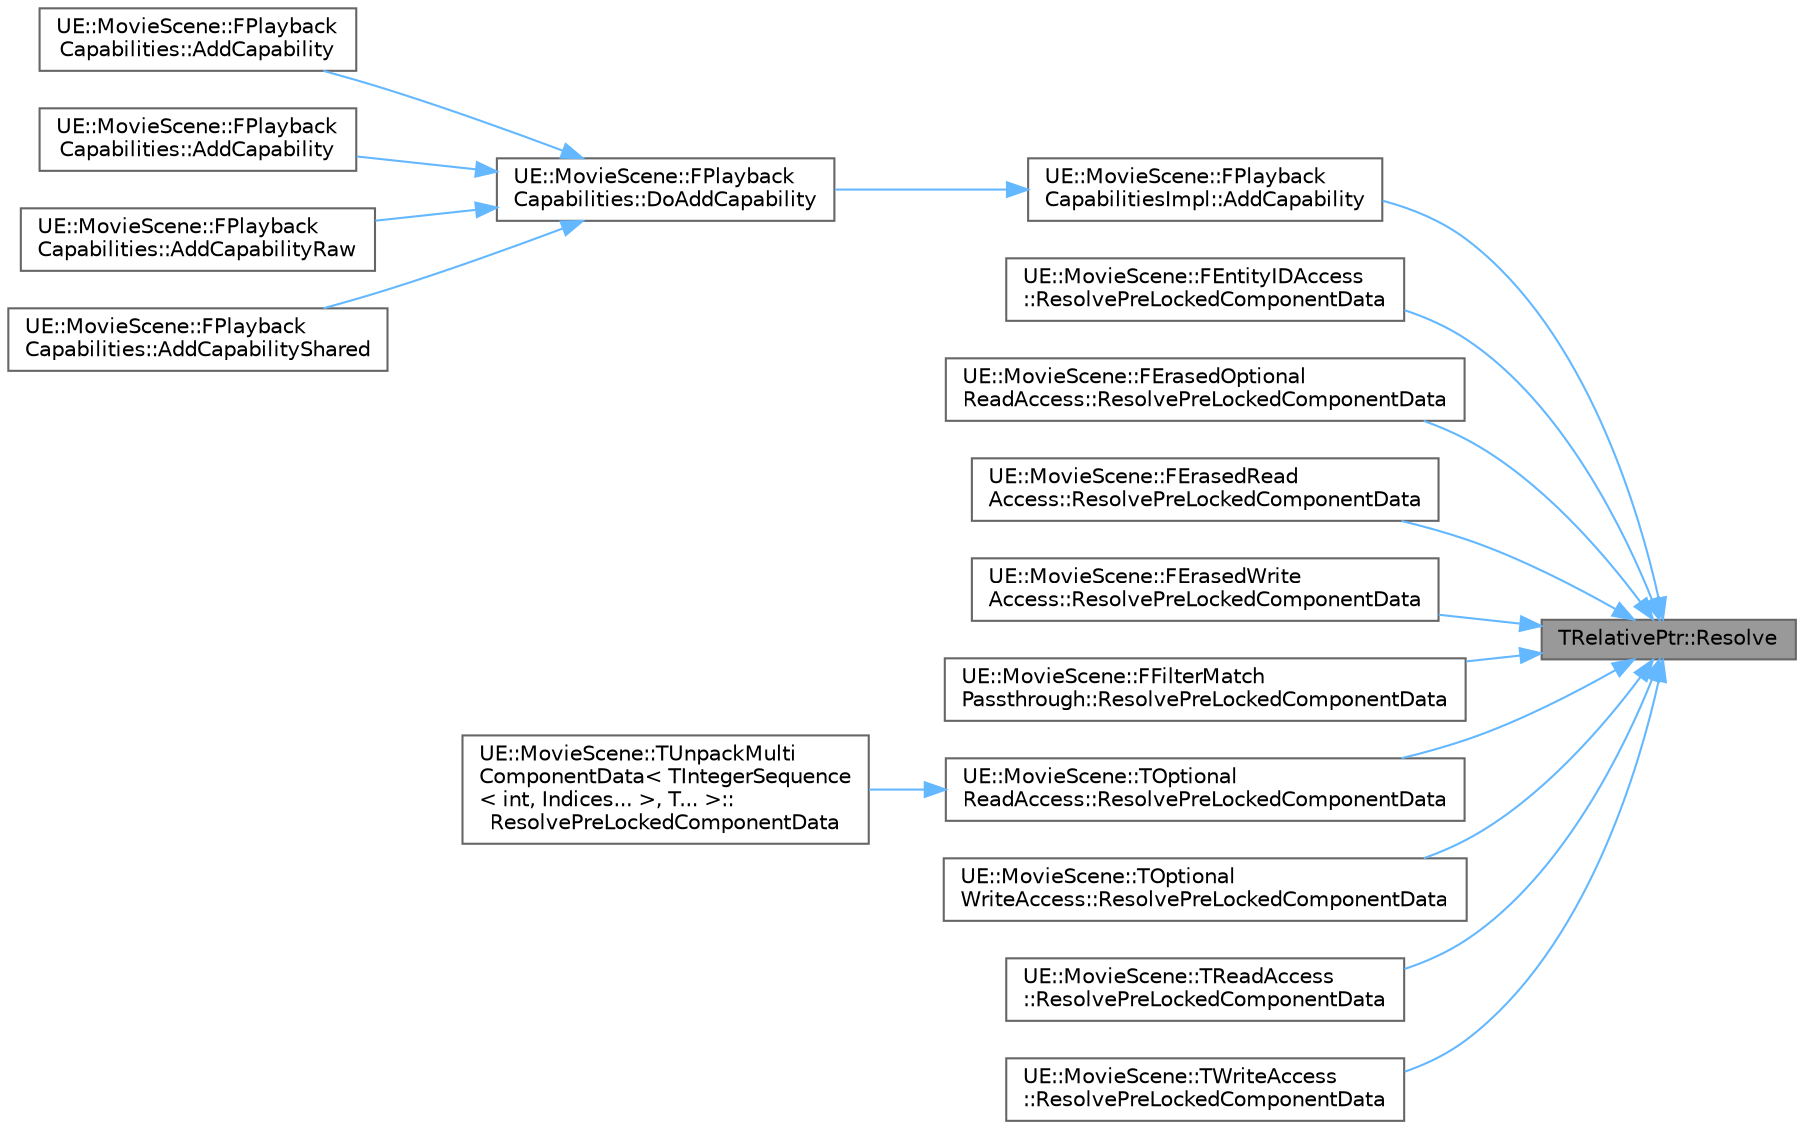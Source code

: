 digraph "TRelativePtr::Resolve"
{
 // INTERACTIVE_SVG=YES
 // LATEX_PDF_SIZE
  bgcolor="transparent";
  edge [fontname=Helvetica,fontsize=10,labelfontname=Helvetica,labelfontsize=10];
  node [fontname=Helvetica,fontsize=10,shape=box,height=0.2,width=0.4];
  rankdir="RL";
  Node1 [id="Node000001",label="TRelativePtr::Resolve",height=0.2,width=0.4,color="gray40", fillcolor="grey60", style="filled", fontcolor="black",tooltip=" "];
  Node1 -> Node2 [id="edge1_Node000001_Node000002",dir="back",color="steelblue1",style="solid",tooltip=" "];
  Node2 [id="Node000002",label="UE::MovieScene::FPlayback\lCapabilitiesImpl::AddCapability",height=0.2,width=0.4,color="grey40", fillcolor="white", style="filled",URL="$d0/d99/structUE_1_1MovieScene_1_1FPlaybackCapabilitiesImpl.html#a1f3b2f7a0867f35e5af20cebe086a0bc",tooltip="Creates and stores a new capability object at the given bit."];
  Node2 -> Node3 [id="edge2_Node000002_Node000003",dir="back",color="steelblue1",style="solid",tooltip=" "];
  Node3 [id="Node000003",label="UE::MovieScene::FPlayback\lCapabilities::DoAddCapability",height=0.2,width=0.4,color="grey40", fillcolor="white", style="filled",URL="$d0/da8/structUE_1_1MovieScene_1_1FPlaybackCapabilities.html#aaac9fe260f3e1b153f7148f0eed5d12a",tooltip=" "];
  Node3 -> Node4 [id="edge3_Node000003_Node000004",dir="back",color="steelblue1",style="solid",tooltip=" "];
  Node4 [id="Node000004",label="UE::MovieScene::FPlayback\lCapabilities::AddCapability",height=0.2,width=0.4,color="grey40", fillcolor="white", style="filled",URL="$d0/da8/structUE_1_1MovieScene_1_1FPlaybackCapabilities.html#a6201f0f34f6406a3cb4c2b549e6a79b2",tooltip="Adds the specified capability to the container, using the supplied arguments to construct it."];
  Node3 -> Node5 [id="edge4_Node000003_Node000005",dir="back",color="steelblue1",style="solid",tooltip=" "];
  Node5 [id="Node000005",label="UE::MovieScene::FPlayback\lCapabilities::AddCapability",height=0.2,width=0.4,color="grey40", fillcolor="white", style="filled",URL="$d0/da8/structUE_1_1MovieScene_1_1FPlaybackCapabilities.html#a2ecf0013273fba9471f719f166de5252",tooltip="As per AsCapability, but with an explicit capability ID."];
  Node3 -> Node6 [id="edge5_Node000003_Node000006",dir="back",color="steelblue1",style="solid",tooltip=" "];
  Node6 [id="Node000006",label="UE::MovieScene::FPlayback\lCapabilities::AddCapabilityRaw",height=0.2,width=0.4,color="grey40", fillcolor="white", style="filled",URL="$d0/da8/structUE_1_1MovieScene_1_1FPlaybackCapabilities.html#ab6497f5330cb4a2643d4a6c3c61171c7",tooltip="Adds the specified capability to the container, as a simple raw pointer Ownership of the capability o..."];
  Node3 -> Node7 [id="edge6_Node000003_Node000007",dir="back",color="steelblue1",style="solid",tooltip=" "];
  Node7 [id="Node000007",label="UE::MovieScene::FPlayback\lCapabilities::AddCapabilityShared",height=0.2,width=0.4,color="grey40", fillcolor="white", style="filled",URL="$d0/da8/structUE_1_1MovieScene_1_1FPlaybackCapabilities.html#aa4ba27a0e081761f4bbab4e42649f489",tooltip="Adds the specified capability to the container, as a shared pointer Ownership of the capability objec..."];
  Node1 -> Node8 [id="edge7_Node000001_Node000008",dir="back",color="steelblue1",style="solid",tooltip=" "];
  Node8 [id="Node000008",label="UE::MovieScene::FEntityIDAccess\l::ResolvePreLockedComponentData",height=0.2,width=0.4,color="grey40", fillcolor="white", style="filled",URL="$d8/db6/structUE_1_1MovieScene_1_1FEntityIDAccess.html#adc539b1a5dd6c7ec4e3b7702e6af8df6",tooltip=" "];
  Node1 -> Node9 [id="edge8_Node000001_Node000009",dir="back",color="steelblue1",style="solid",tooltip=" "];
  Node9 [id="Node000009",label="UE::MovieScene::FErasedOptional\lReadAccess::ResolvePreLockedComponentData",height=0.2,width=0.4,color="grey40", fillcolor="white", style="filled",URL="$d8/dfd/structUE_1_1MovieScene_1_1FErasedOptionalReadAccess.html#a6d2ae55139eace7aa496d1afa606c3fe",tooltip=" "];
  Node1 -> Node10 [id="edge9_Node000001_Node000010",dir="back",color="steelblue1",style="solid",tooltip=" "];
  Node10 [id="Node000010",label="UE::MovieScene::FErasedRead\lAccess::ResolvePreLockedComponentData",height=0.2,width=0.4,color="grey40", fillcolor="white", style="filled",URL="$d0/d4b/structUE_1_1MovieScene_1_1FErasedReadAccess.html#a0ea8694de446cf36ed9b00ce5dc2b4c2",tooltip=" "];
  Node1 -> Node11 [id="edge10_Node000001_Node000011",dir="back",color="steelblue1",style="solid",tooltip=" "];
  Node11 [id="Node000011",label="UE::MovieScene::FErasedWrite\lAccess::ResolvePreLockedComponentData",height=0.2,width=0.4,color="grey40", fillcolor="white", style="filled",URL="$d6/d12/structUE_1_1MovieScene_1_1FErasedWriteAccess.html#aa23ada47b7db7d9662849f2e70d3e6b3",tooltip=" "];
  Node1 -> Node12 [id="edge11_Node000001_Node000012",dir="back",color="steelblue1",style="solid",tooltip=" "];
  Node12 [id="Node000012",label="UE::MovieScene::FFilterMatch\lPassthrough::ResolvePreLockedComponentData",height=0.2,width=0.4,color="grey40", fillcolor="white", style="filled",URL="$d4/d5a/structUE_1_1MovieScene_1_1FFilterMatchPassthrough.html#a614ab76d994629d3ba9b72690204df30",tooltip=" "];
  Node1 -> Node13 [id="edge12_Node000001_Node000013",dir="back",color="steelblue1",style="solid",tooltip=" "];
  Node13 [id="Node000013",label="UE::MovieScene::TOptional\lReadAccess::ResolvePreLockedComponentData",height=0.2,width=0.4,color="grey40", fillcolor="white", style="filled",URL="$d3/de7/structUE_1_1MovieScene_1_1TOptionalReadAccess.html#a70ab944dae732c2c827bce99468c7e23",tooltip=" "];
  Node13 -> Node14 [id="edge13_Node000013_Node000014",dir="back",color="steelblue1",style="solid",tooltip=" "];
  Node14 [id="Node000014",label="UE::MovieScene::TUnpackMulti\lComponentData\< TIntegerSequence\l\< int, Indices... \>, T... \>::\lResolvePreLockedComponentData",height=0.2,width=0.4,color="grey40", fillcolor="white", style="filled",URL="$d5/ddc/structUE_1_1MovieScene_1_1TUnpackMultiComponentData_3_01TIntegerSequence_3_01int_00_01Indices_8_8_8_01_4_00_01T_8_8_8_01_4.html#a9491ec40b6eb2877534c2f7eb7db2b42",tooltip=" "];
  Node1 -> Node15 [id="edge14_Node000001_Node000015",dir="back",color="steelblue1",style="solid",tooltip=" "];
  Node15 [id="Node000015",label="UE::MovieScene::TOptional\lWriteAccess::ResolvePreLockedComponentData",height=0.2,width=0.4,color="grey40", fillcolor="white", style="filled",URL="$d7/dc7/structUE_1_1MovieScene_1_1TOptionalWriteAccess.html#af1d8d67d38e2f61c065d507ec1c330f0",tooltip=" "];
  Node1 -> Node16 [id="edge15_Node000001_Node000016",dir="back",color="steelblue1",style="solid",tooltip=" "];
  Node16 [id="Node000016",label="UE::MovieScene::TReadAccess\l::ResolvePreLockedComponentData",height=0.2,width=0.4,color="grey40", fillcolor="white", style="filled",URL="$d3/d53/structUE_1_1MovieScene_1_1TReadAccess.html#ac096b59a69c563166c4bd39adff93913",tooltip=" "];
  Node1 -> Node17 [id="edge16_Node000001_Node000017",dir="back",color="steelblue1",style="solid",tooltip=" "];
  Node17 [id="Node000017",label="UE::MovieScene::TWriteAccess\l::ResolvePreLockedComponentData",height=0.2,width=0.4,color="grey40", fillcolor="white", style="filled",URL="$d4/d5b/structUE_1_1MovieScene_1_1TWriteAccess.html#ac0c797a244edc6fe67ae38e2ade3cb8f",tooltip=" "];
}
